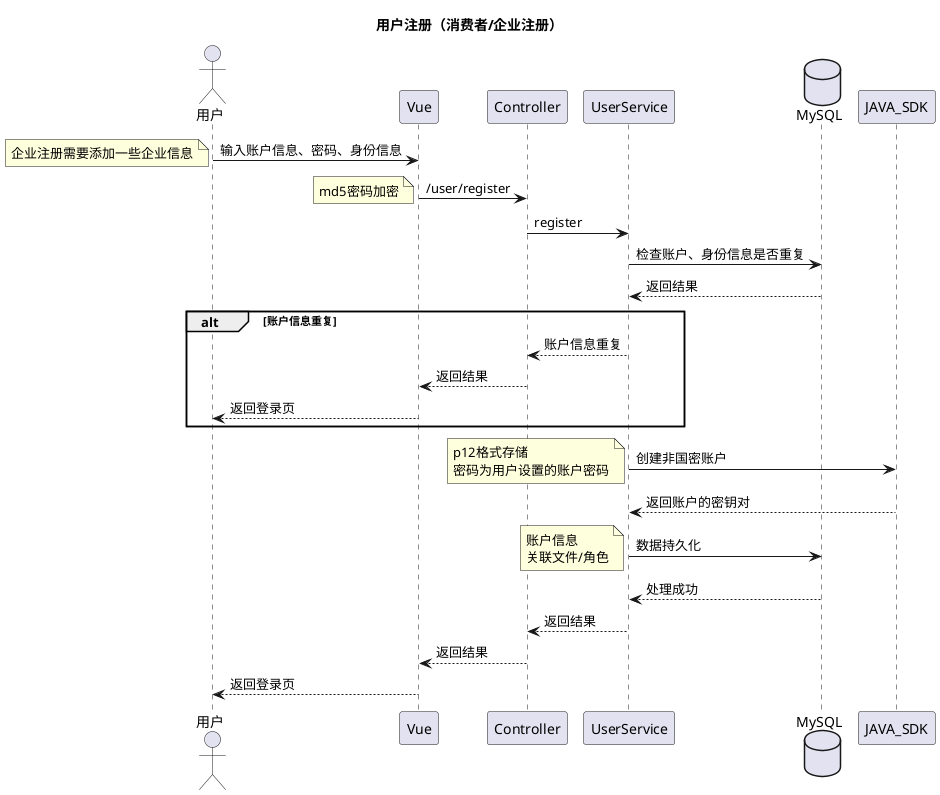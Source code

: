 @startuml
'https://plantuml.com/sequence-diagram
title 用户注册（消费者/企业注册）
actor 用户

用户 -> Vue : 输入账户信息、密码、身份信息
note left
企业注册需要添加一些企业信息
end note
Vue -> Controller : /user/register
note left
md5密码加密
end note
Controller -> UserService : register
database MySQL
UserService -> MySQL : 检查账户、身份信息是否重复
UserService <-- MySQL : 返回结果
alt 账户信息重复
    Controller <-- UserService : 账户信息重复
    Vue <-- Controller : 返回结果
    用户 <-- Vue : 返回登录页
end alt

UserService -> JAVA_SDK : 创建非国密账户
note left
p12格式存储
密码为用户设置的账户密码
end note

UserService <-- JAVA_SDK : 返回账户的密钥对
'UserService -> WeIdentity : 根据密钥对生成weid
'UserService <-- WeIdentity : 返回weid

UserService -> MySQL : 数据持久化
note left
账户信息
关联文件/角色
end note
UserService <-- MySQL : 处理成功
Controller <-- UserService : 返回结果
Vue <-- Controller : 返回结果
用户 <-- Vue : 返回登录页

@enduml